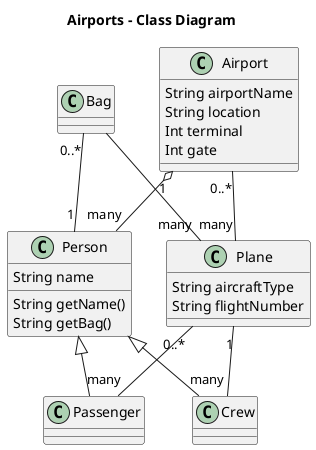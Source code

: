 @startuml

title Airports - Class Diagram

class Person {
  String name
  String getName()
  String getBag()
}
class Passenger {
}
class Crew {
}
class Bag {
}
class Plane {
  String aircraftType
  String flightNumber
}
class Airport {
  String airportName
  String location
  Int terminal
  Int gate 
}

Person <|-- Passenger
Person <|-- Crew
Plane "0..*" -- "many" Passenger
Plane "1" -- "many" Crew
' Plane "1" o-- "many" Bag
Airport "0..*" -- "many" Plane
' Airport "1" o-- "many" Plane
' Airport "1" o-- "many" Passenger
' Airport "1" o-- "many" Crew
Airport "1" o-- "many" Person
' Crew "1" o-- "many" Plane
Bag "0..*" -- "1" Person
Bag -- "many" Plane
@enduml